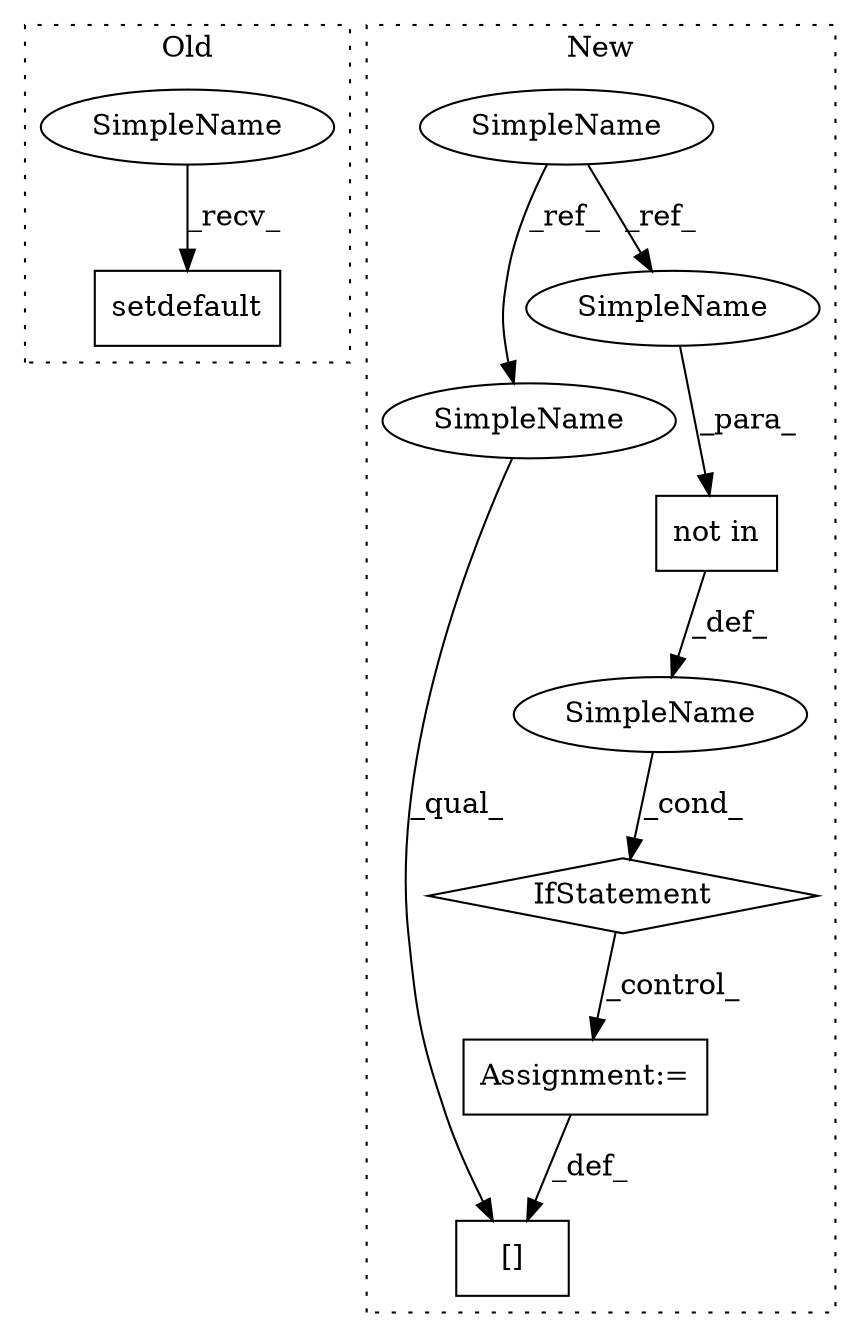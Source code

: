 digraph G {
subgraph cluster0 {
1 [label="setdefault" a="32" s="2110,2140" l="11,1" shape="box"];
10 [label="SimpleName" a="42" s="2105" l="4" shape="ellipse"];
label = "Old";
style="dotted";
}
subgraph cluster1 {
2 [label="not in" a="108" s="2138" l="19" shape="box"];
3 [label="IfStatement" a="25" s="2128,2157" l="10,2" shape="diamond"];
4 [label="SimpleName" a="42" s="" l="" shape="ellipse"];
5 [label="Assignment:=" a="7" s="2333" l="1" shape="box"];
6 [label="[]" a="2" s="2320,2332" l="5,1" shape="box"];
7 [label="SimpleName" a="42" s="1390" l="4" shape="ellipse"];
8 [label="SimpleName" a="42" s="2320" l="4" shape="ellipse"];
9 [label="SimpleName" a="42" s="2153" l="4" shape="ellipse"];
label = "New";
style="dotted";
}
2 -> 4 [label="_def_"];
3 -> 5 [label="_control_"];
4 -> 3 [label="_cond_"];
5 -> 6 [label="_def_"];
7 -> 8 [label="_ref_"];
7 -> 9 [label="_ref_"];
8 -> 6 [label="_qual_"];
9 -> 2 [label="_para_"];
10 -> 1 [label="_recv_"];
}